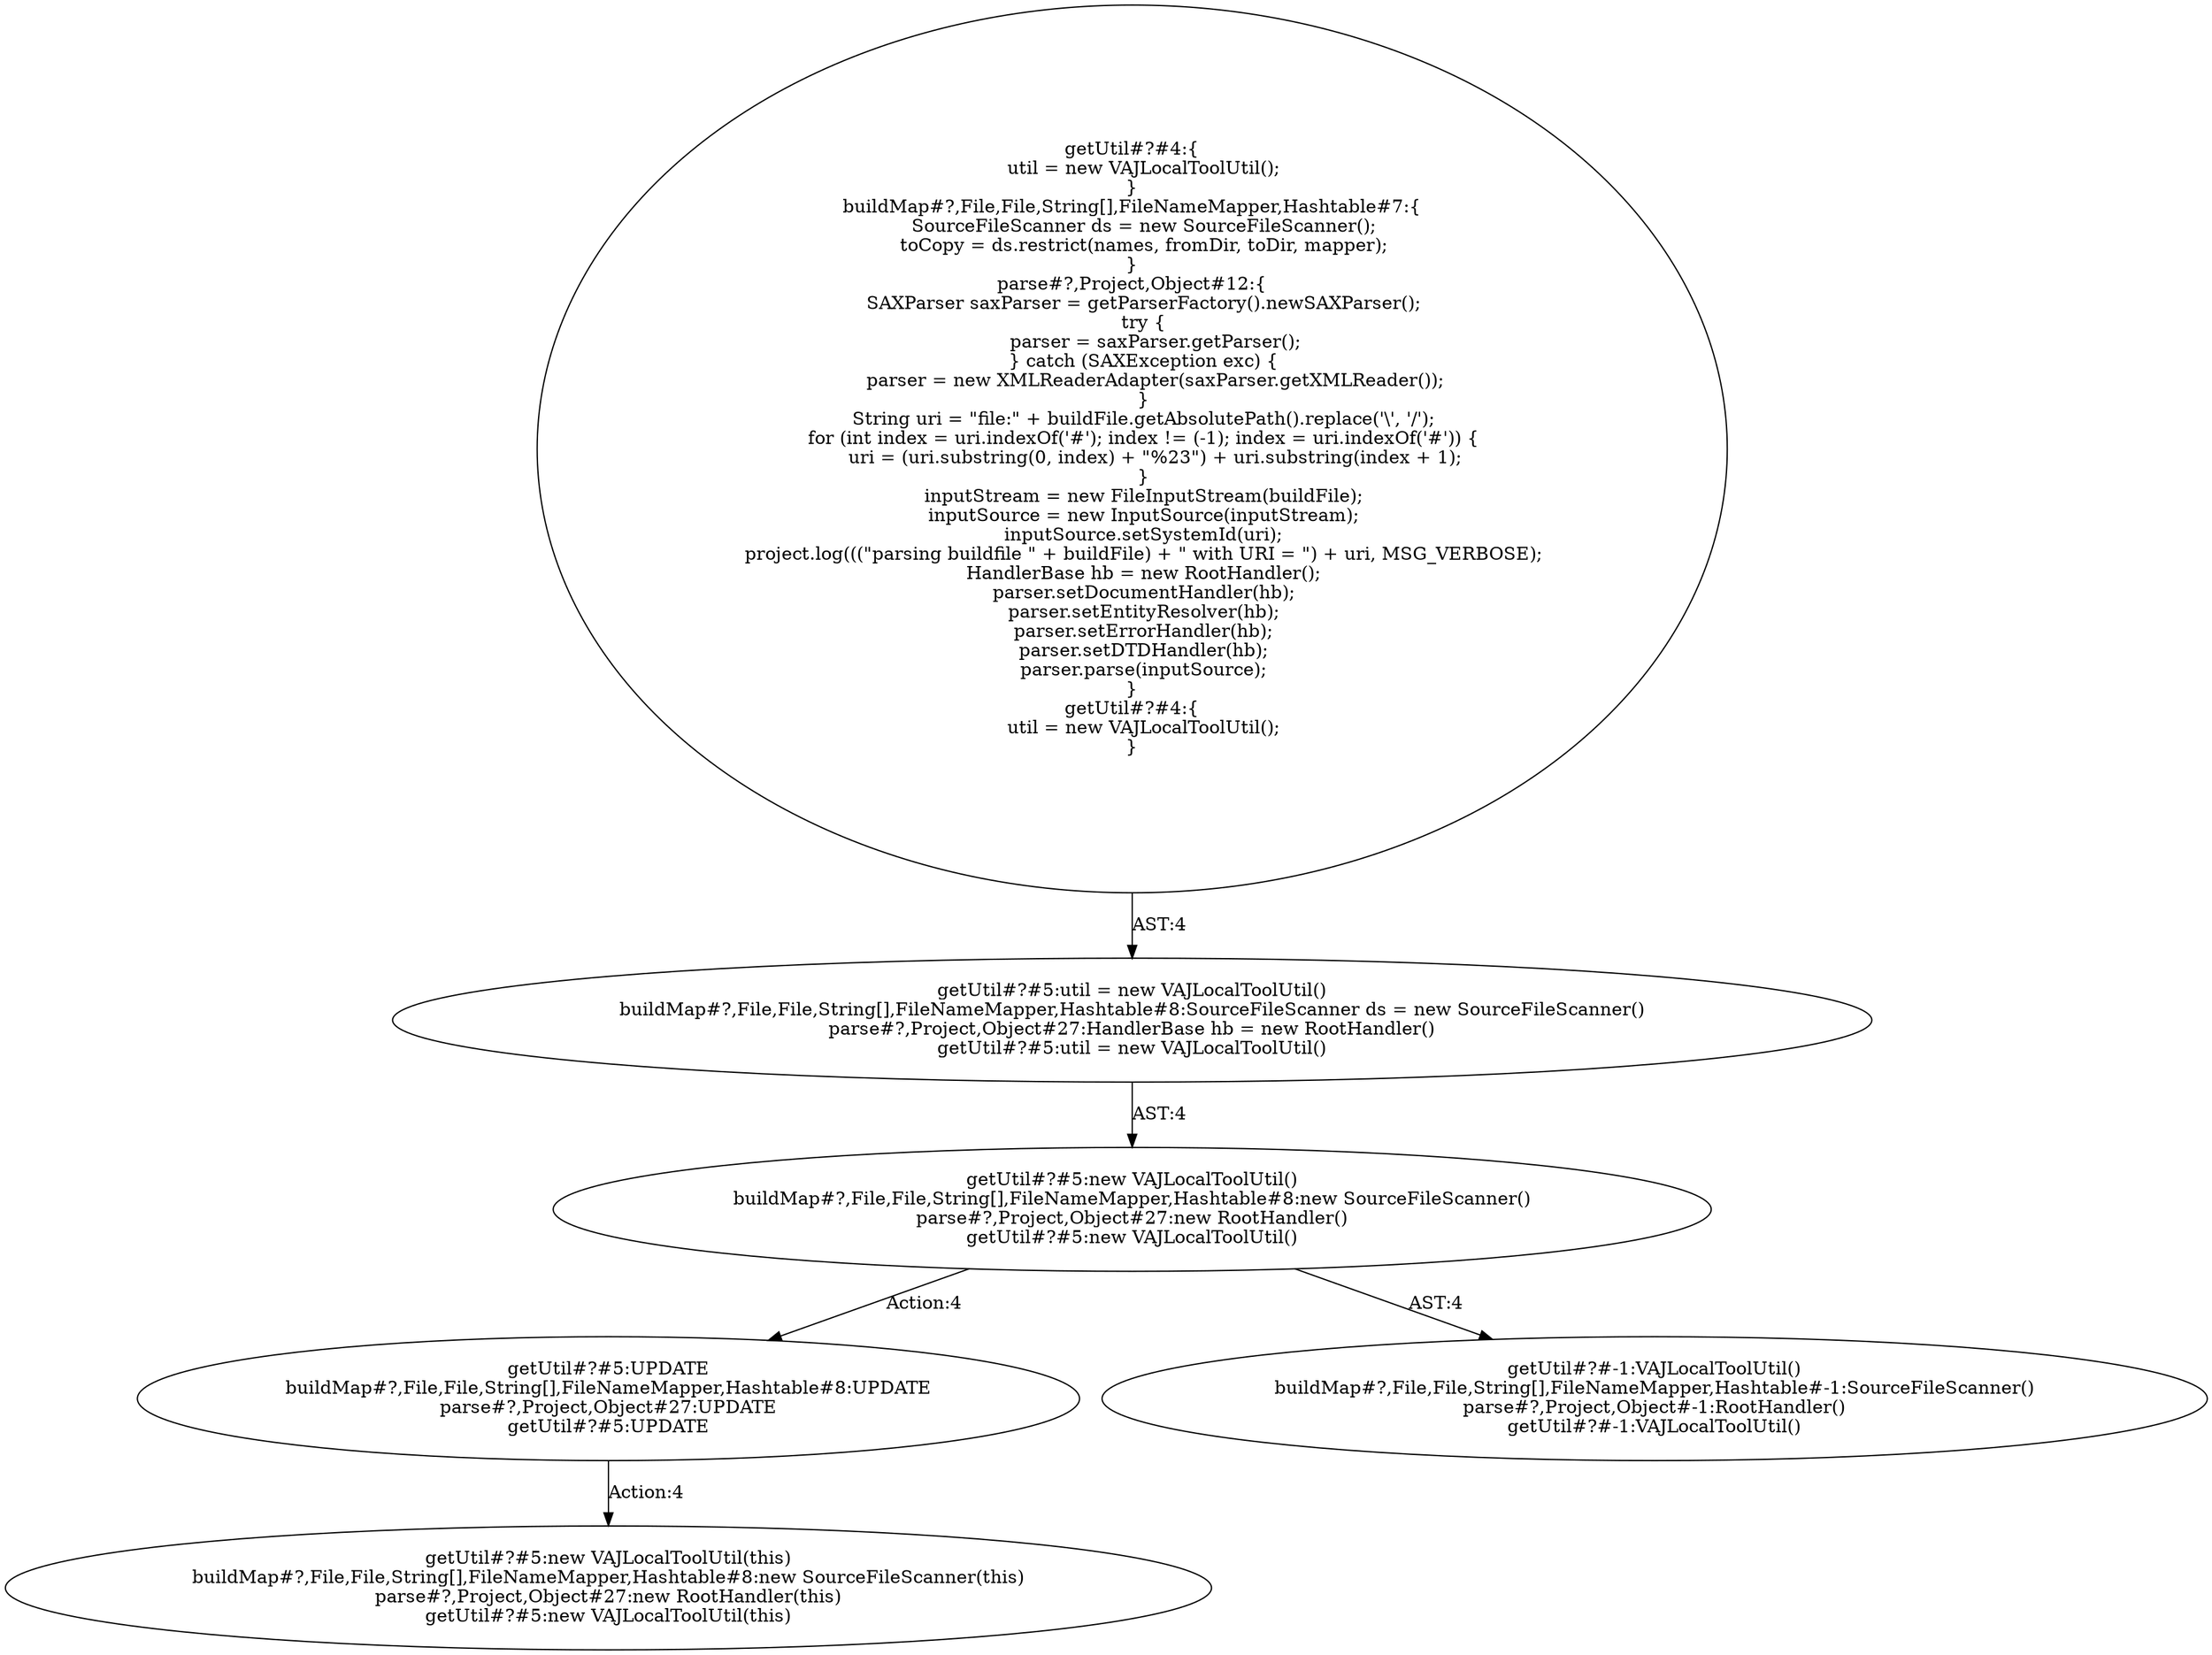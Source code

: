 digraph "Pattern" {
0 [label="getUtil#?#5:UPDATE
buildMap#?,File,File,String[],FileNameMapper,Hashtable#8:UPDATE
parse#?,Project,Object#27:UPDATE
getUtil#?#5:UPDATE" shape=ellipse]
1 [label="getUtil#?#5:new VAJLocalToolUtil()
buildMap#?,File,File,String[],FileNameMapper,Hashtable#8:new SourceFileScanner()
parse#?,Project,Object#27:new RootHandler()
getUtil#?#5:new VAJLocalToolUtil()" shape=ellipse]
2 [label="getUtil#?#5:util = new VAJLocalToolUtil()
buildMap#?,File,File,String[],FileNameMapper,Hashtable#8:SourceFileScanner ds = new SourceFileScanner()
parse#?,Project,Object#27:HandlerBase hb = new RootHandler()
getUtil#?#5:util = new VAJLocalToolUtil()" shape=ellipse]
3 [label="getUtil#?#4:\{
    util = new VAJLocalToolUtil();
\}
buildMap#?,File,File,String[],FileNameMapper,Hashtable#7:\{
    SourceFileScanner ds = new SourceFileScanner();
    toCopy = ds.restrict(names, fromDir, toDir, mapper);
\}
parse#?,Project,Object#12:\{
    SAXParser saxParser = getParserFactory().newSAXParser();
    try \{
        parser = saxParser.getParser();
    \} catch (SAXException exc) \{
        parser = new XMLReaderAdapter(saxParser.getXMLReader());
    \}
    String uri = \"file:\" + buildFile.getAbsolutePath().replace('\\', '/');
    for (int index = uri.indexOf('#'); index != (-1); index = uri.indexOf('#')) \{
        uri = (uri.substring(0, index) + \"%23\") + uri.substring(index + 1);
    \}
    inputStream = new FileInputStream(buildFile);
    inputSource = new InputSource(inputStream);
    inputSource.setSystemId(uri);
    project.log(((\"parsing buildfile \" + buildFile) + \" with URI = \") + uri, MSG_VERBOSE);
    HandlerBase hb = new RootHandler();
    parser.setDocumentHandler(hb);
    parser.setEntityResolver(hb);
    parser.setErrorHandler(hb);
    parser.setDTDHandler(hb);
    parser.parse(inputSource);
\}
getUtil#?#4:\{
    util = new VAJLocalToolUtil();
\}" shape=ellipse]
4 [label="getUtil#?#-1:VAJLocalToolUtil()
buildMap#?,File,File,String[],FileNameMapper,Hashtable#-1:SourceFileScanner()
parse#?,Project,Object#-1:RootHandler()
getUtil#?#-1:VAJLocalToolUtil()" shape=ellipse]
5 [label="getUtil#?#5:new VAJLocalToolUtil(this)
buildMap#?,File,File,String[],FileNameMapper,Hashtable#8:new SourceFileScanner(this)
parse#?,Project,Object#27:new RootHandler(this)
getUtil#?#5:new VAJLocalToolUtil(this)" shape=ellipse]
0 -> 5 [label="Action:4"];
1 -> 0 [label="Action:4"];
1 -> 4 [label="AST:4"];
2 -> 1 [label="AST:4"];
3 -> 2 [label="AST:4"];
}